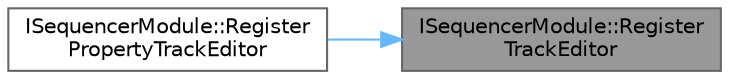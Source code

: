digraph "ISequencerModule::RegisterTrackEditor"
{
 // INTERACTIVE_SVG=YES
 // LATEX_PDF_SIZE
  bgcolor="transparent";
  edge [fontname=Helvetica,fontsize=10,labelfontname=Helvetica,labelfontsize=10];
  node [fontname=Helvetica,fontsize=10,shape=box,height=0.2,width=0.4];
  rankdir="RL";
  Node1 [id="Node000001",label="ISequencerModule::Register\lTrackEditor",height=0.2,width=0.4,color="gray40", fillcolor="grey60", style="filled", fontcolor="black",tooltip="Registers a delegate that will create an editor for a track in each sequencer."];
  Node1 -> Node2 [id="edge1_Node000001_Node000002",dir="back",color="steelblue1",style="solid",tooltip=" "];
  Node2 [id="Node000002",label="ISequencerModule::Register\lPropertyTrackEditor",height=0.2,width=0.4,color="grey40", fillcolor="white", style="filled",URL="$d5/dae/classISequencerModule.html#ad6fba8e4b25d6cdfa8a93600f2320778",tooltip="Helper template for registering property track editors."];
}
